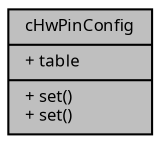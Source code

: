 digraph "cHwPinConfig"
{
  edge [fontname="Sans",fontsize="8",labelfontname="Sans",labelfontsize="8"];
  node [fontname="Sans",fontsize="8",shape=record];
  Node1 [label="{cHwPinConfig\n|+ table\l|+ set()\l+ set()\l}",height=0.2,width=0.4,color="black", fillcolor="grey75", style="filled", fontcolor="black"];
}
